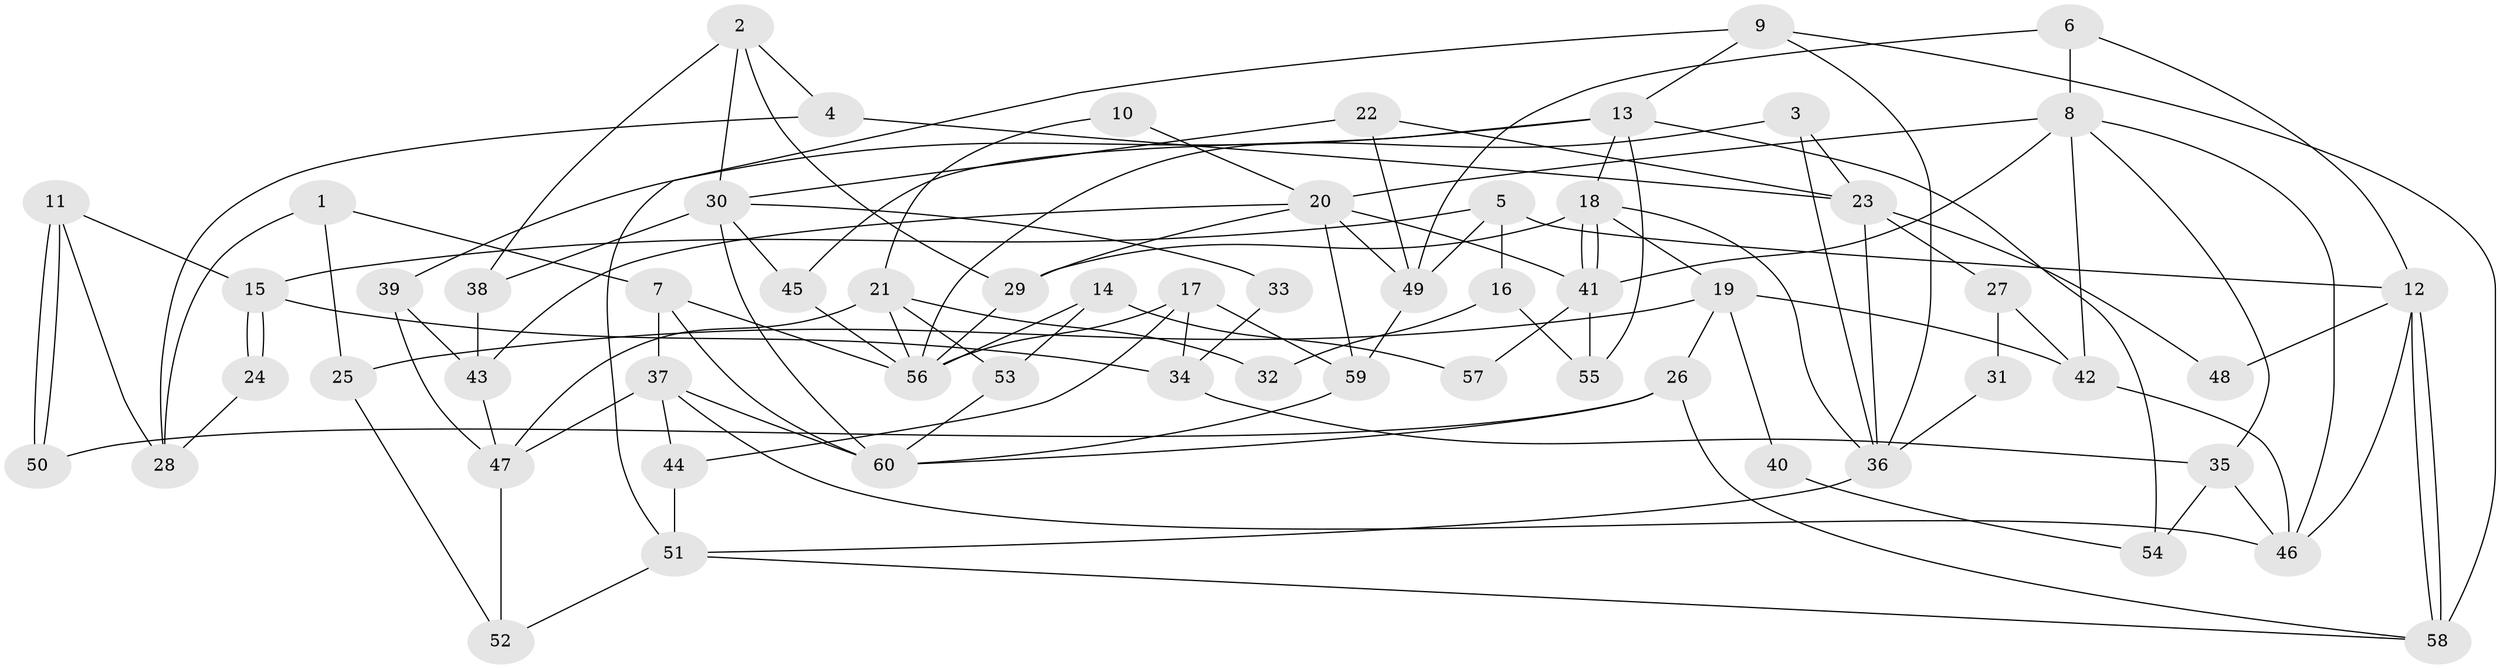 // coarse degree distribution, {3: 0.16666666666666666, 5: 0.19444444444444445, 6: 0.16666666666666666, 7: 0.16666666666666666, 2: 0.1388888888888889, 4: 0.08333333333333333, 8: 0.05555555555555555, 9: 0.027777777777777776}
// Generated by graph-tools (version 1.1) at 2025/41/03/06/25 10:41:56]
// undirected, 60 vertices, 120 edges
graph export_dot {
graph [start="1"]
  node [color=gray90,style=filled];
  1;
  2;
  3;
  4;
  5;
  6;
  7;
  8;
  9;
  10;
  11;
  12;
  13;
  14;
  15;
  16;
  17;
  18;
  19;
  20;
  21;
  22;
  23;
  24;
  25;
  26;
  27;
  28;
  29;
  30;
  31;
  32;
  33;
  34;
  35;
  36;
  37;
  38;
  39;
  40;
  41;
  42;
  43;
  44;
  45;
  46;
  47;
  48;
  49;
  50;
  51;
  52;
  53;
  54;
  55;
  56;
  57;
  58;
  59;
  60;
  1 -- 7;
  1 -- 25;
  1 -- 28;
  2 -- 30;
  2 -- 29;
  2 -- 4;
  2 -- 38;
  3 -- 36;
  3 -- 23;
  3 -- 56;
  4 -- 28;
  4 -- 23;
  5 -- 12;
  5 -- 49;
  5 -- 15;
  5 -- 16;
  6 -- 49;
  6 -- 8;
  6 -- 12;
  7 -- 56;
  7 -- 37;
  7 -- 60;
  8 -- 42;
  8 -- 41;
  8 -- 20;
  8 -- 35;
  8 -- 46;
  9 -- 51;
  9 -- 36;
  9 -- 13;
  9 -- 58;
  10 -- 20;
  10 -- 21;
  11 -- 50;
  11 -- 50;
  11 -- 15;
  11 -- 28;
  12 -- 58;
  12 -- 58;
  12 -- 46;
  12 -- 48;
  13 -- 45;
  13 -- 18;
  13 -- 39;
  13 -- 54;
  13 -- 55;
  14 -- 56;
  14 -- 53;
  14 -- 57;
  15 -- 24;
  15 -- 24;
  15 -- 34;
  16 -- 55;
  16 -- 32;
  17 -- 34;
  17 -- 44;
  17 -- 56;
  17 -- 59;
  18 -- 41;
  18 -- 41;
  18 -- 19;
  18 -- 29;
  18 -- 36;
  19 -- 26;
  19 -- 25;
  19 -- 40;
  19 -- 42;
  20 -- 29;
  20 -- 41;
  20 -- 43;
  20 -- 49;
  20 -- 59;
  21 -- 56;
  21 -- 47;
  21 -- 32;
  21 -- 53;
  22 -- 30;
  22 -- 49;
  22 -- 23;
  23 -- 27;
  23 -- 36;
  23 -- 48;
  24 -- 28;
  25 -- 52;
  26 -- 60;
  26 -- 58;
  26 -- 50;
  27 -- 42;
  27 -- 31;
  29 -- 56;
  30 -- 38;
  30 -- 60;
  30 -- 33;
  30 -- 45;
  31 -- 36;
  33 -- 34;
  34 -- 35;
  35 -- 46;
  35 -- 54;
  36 -- 51;
  37 -- 60;
  37 -- 46;
  37 -- 44;
  37 -- 47;
  38 -- 43;
  39 -- 43;
  39 -- 47;
  40 -- 54;
  41 -- 55;
  41 -- 57;
  42 -- 46;
  43 -- 47;
  44 -- 51;
  45 -- 56;
  47 -- 52;
  49 -- 59;
  51 -- 58;
  51 -- 52;
  53 -- 60;
  59 -- 60;
}
